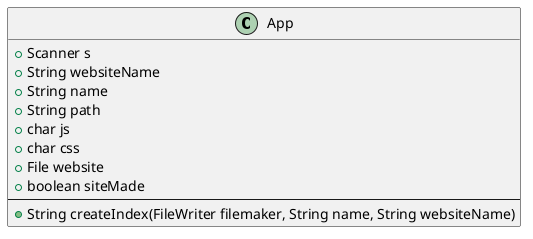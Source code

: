 @startuml
class App{
+Scanner s
+String websiteName
+String name
+String path
+char js
+char css
+File website
+boolean siteMade
---
+ String createIndex(FileWriter filemaker, String name, String websiteName)
        }
@enduml